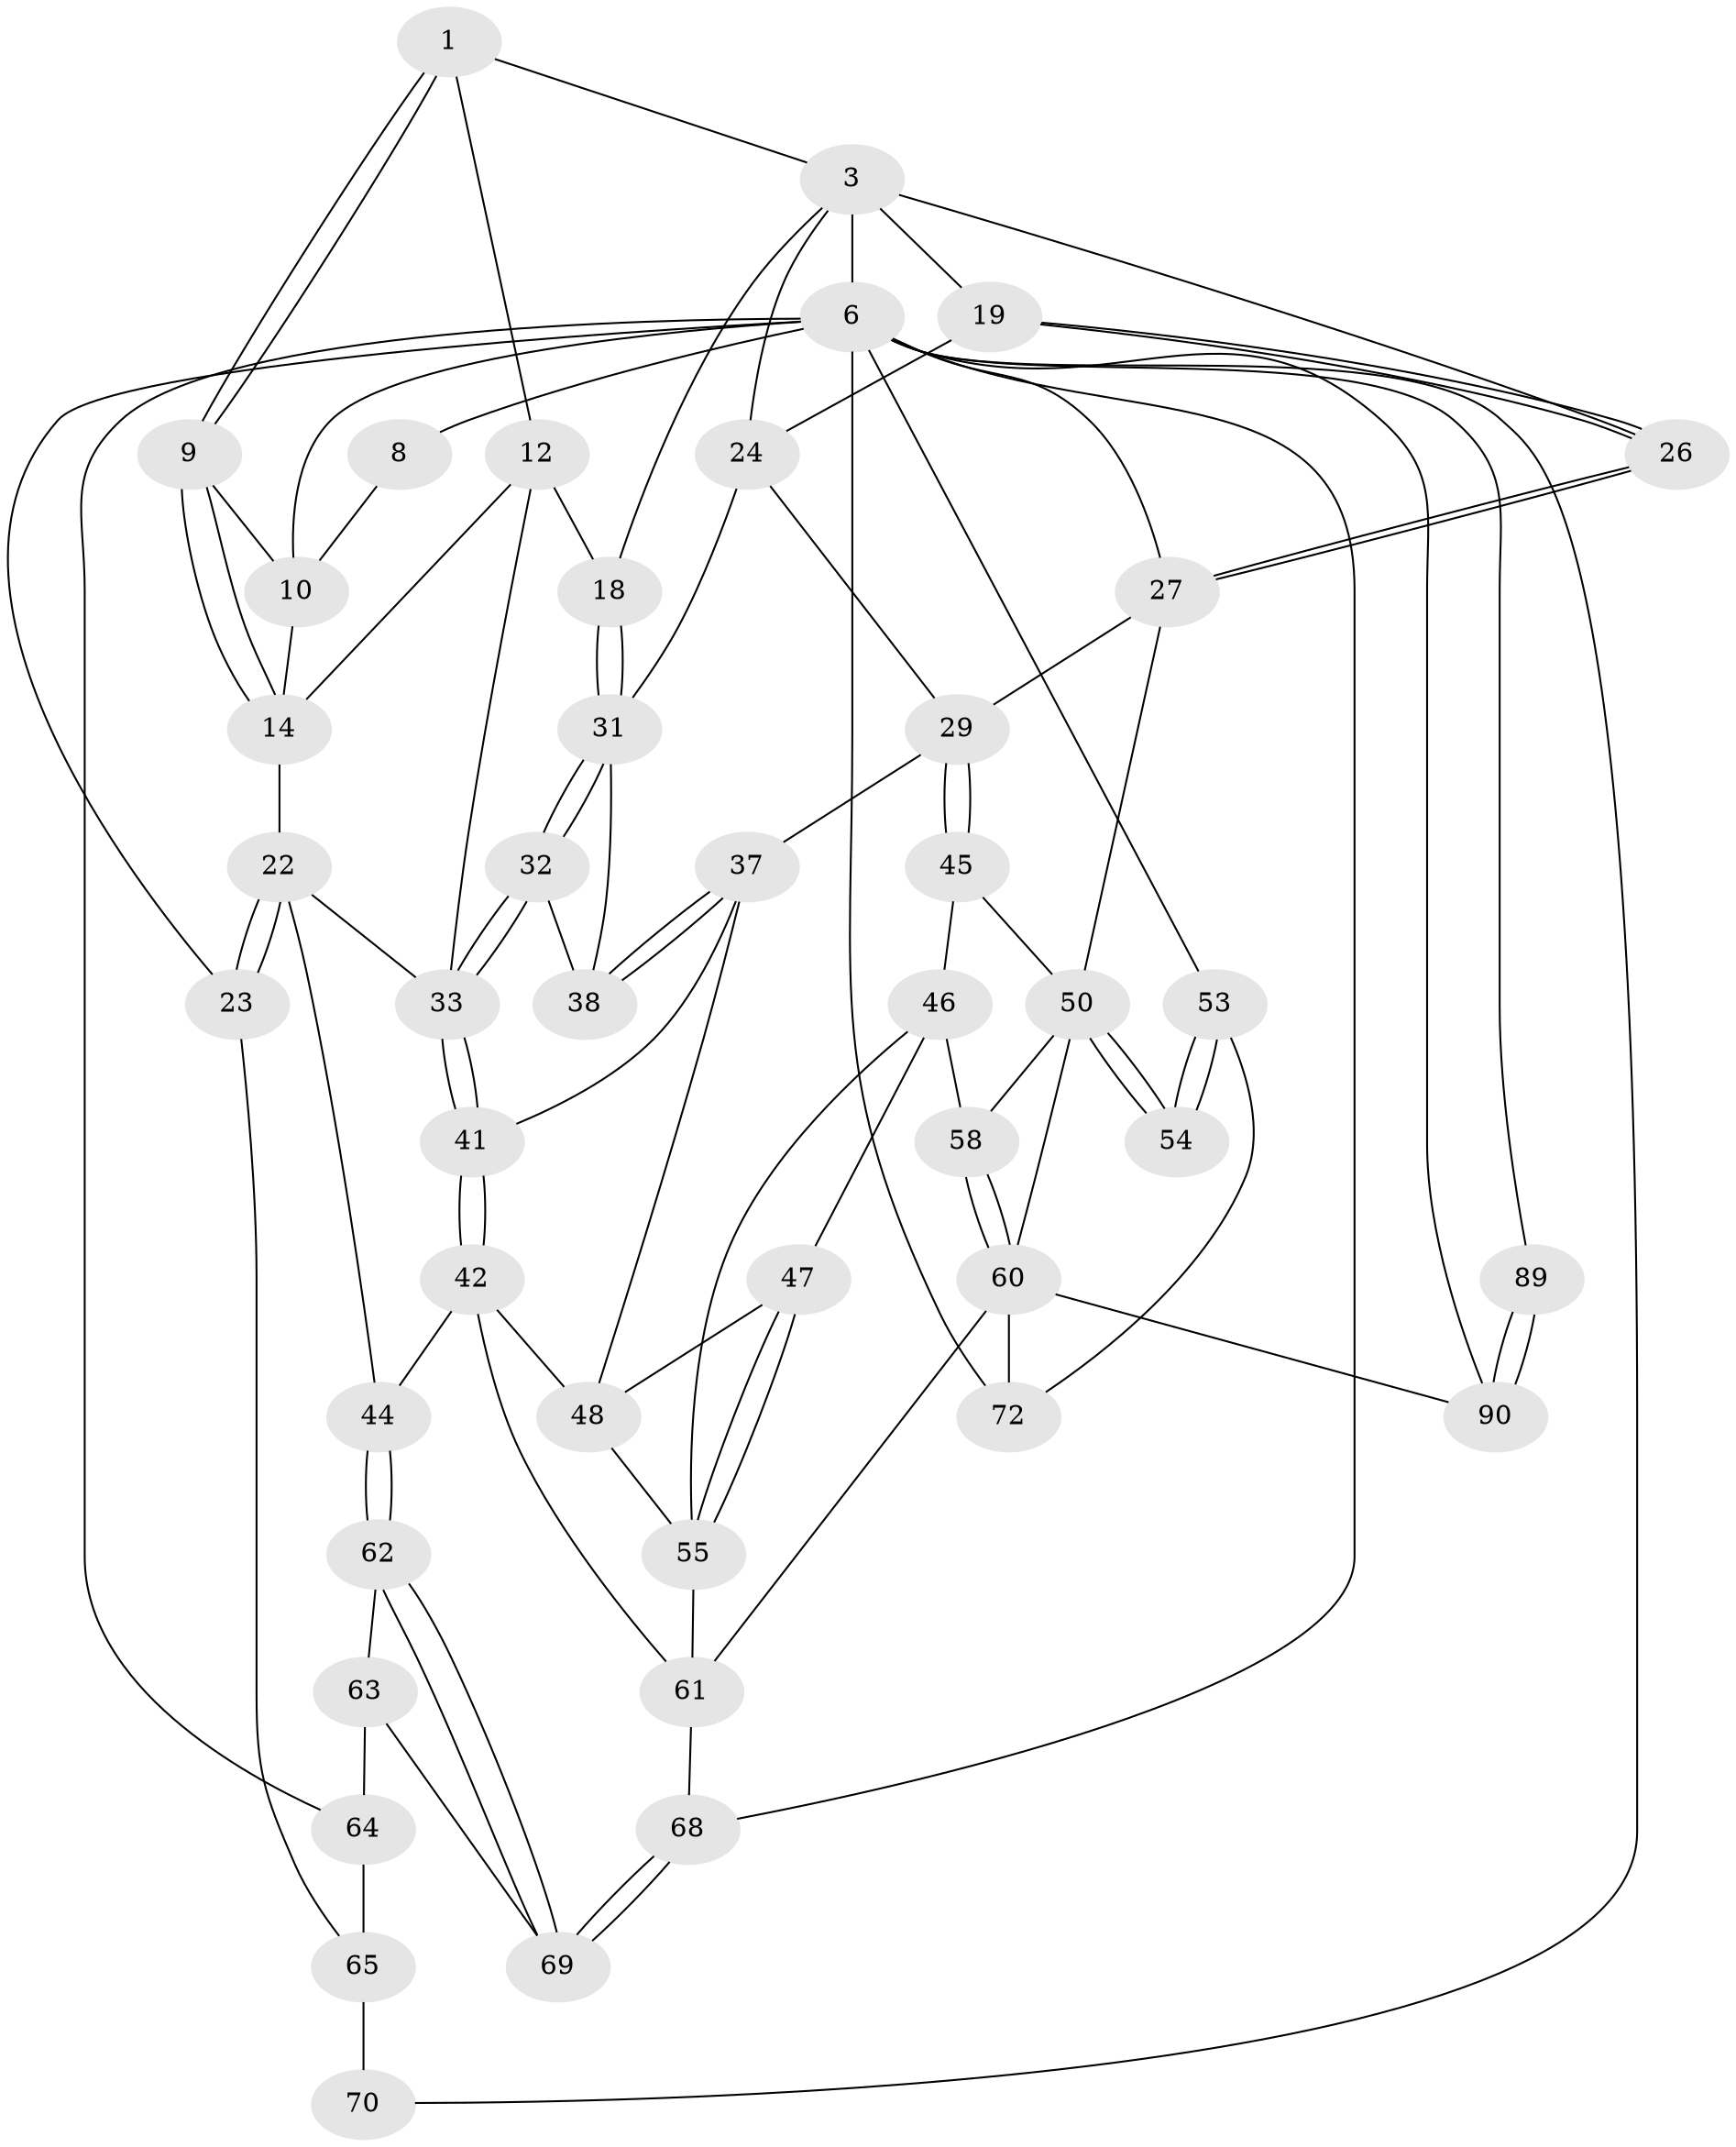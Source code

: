 // original degree distribution, {3: 0.03333333333333333, 4: 0.23333333333333334, 5: 0.5, 6: 0.23333333333333334}
// Generated by graph-tools (version 1.1) at 2025/16/03/09/25 04:16:52]
// undirected, 45 vertices, 101 edges
graph export_dot {
graph [start="1"]
  node [color=gray90,style=filled];
  1 [pos="+0.25448225777000005+0",super="+2"];
  3 [pos="+0.5597220625763013+0",super="+16+4"];
  6 [pos="+1+0",super="+39+7"];
  8 [pos="+0.24366137195828996+0"];
  9 [pos="+0.21121782670755332+0.06626225596926726"];
  10 [pos="+0.09469220889770574+0.08209628722285599",super="+11"];
  12 [pos="+0.34175498428324513+0.16202018639593818",super="+13"];
  14 [pos="+0.23700208296637662+0.1323093527443226",super="+21"];
  18 [pos="+0.3626697747466676+0.16989236168887023"];
  19 [pos="+0.7579496659053667+0.11992510772450447",super="+20"];
  22 [pos="+0+0.36053047701790064",super="+36"];
  23 [pos="+0+0.3624775761925887"];
  24 [pos="+0.6584406752562503+0.2102583999373893",super="+25"];
  26 [pos="+0.8704167073088402+0.13815689120175864"];
  27 [pos="+0.9213196956152412+0.3636315951899531",super="+28"];
  29 [pos="+0.7816072686565708+0.3696046819198674",super="+30"];
  31 [pos="+0.3749458983056623+0.18118011455919159",super="+35"];
  32 [pos="+0.39394272396892366+0.3326862823899576"];
  33 [pos="+0.36218466516006415+0.37792308084964826",super="+34"];
  37 [pos="+0.5563057548249727+0.40747882763021975",super="+40"];
  38 [pos="+0.5295160864351641+0.27254730270075683"];
  41 [pos="+0.40012423236763284+0.4503599545411852"];
  42 [pos="+0.3721231127212845+0.5470338957114856",super="+43"];
  44 [pos="+0.2832842165102717+0.5813442049403756"];
  45 [pos="+0.6724593623416294+0.5185113226484759"];
  46 [pos="+0.6670713148557595+0.5181497894824884",super="+56"];
  47 [pos="+0.6315548692701161+0.5081405377394268"];
  48 [pos="+0.5734011686869868+0.4587870467486095",super="+49"];
  50 [pos="+0.8270632261777204+0.5297844251096957",super="+51"];
  53 [pos="+1+0.6766909058736632"];
  54 [pos="+0.9728424426002593+0.6633158331987974"];
  55 [pos="+0.5616284178141313+0.6227558202682041",super="+57"];
  58 [pos="+0.6981786732666689+0.6896053344408696"];
  60 [pos="+0.770896168052027+0.7323454544246252",super="+79"];
  61 [pos="+0.474957946114+0.8075618414879436",super="+67"];
  62 [pos="+0.23237621271495448+0.6423993795483136"];
  63 [pos="+0.1508393190388604+0.670968598935379",super="+76"];
  64 [pos="+0.11782474788022732+0.6622874679409886",super="+74"];
  65 [pos="+0.06922266184471637+0.6274359160299421",super="+75+66"];
  68 [pos="+0.41476062626566823+0.8871597121269319"];
  69 [pos="+0.26657033704658245+0.7696347239725163"];
  70 [pos="+0+0.9915465050001854"];
  72 [pos="+1+1",super="+73+86"];
  89 [pos="+0.6360450465181887+0.9504450579334203"];
  90 [pos="+0.688187199858616+1"];
  1 -- 9;
  1 -- 9;
  1 -- 3;
  1 -- 12;
  3 -- 19 [weight=2];
  3 -- 18;
  3 -- 26;
  3 -- 6;
  3 -- 24;
  6 -- 72 [weight=2];
  6 -- 27;
  6 -- 53;
  6 -- 68;
  6 -- 70;
  6 -- 8;
  6 -- 10;
  6 -- 23;
  6 -- 89;
  6 -- 90;
  6 -- 64;
  8 -- 10;
  9 -- 10;
  9 -- 14;
  9 -- 14;
  10 -- 14;
  12 -- 18;
  12 -- 14;
  12 -- 33;
  14 -- 22;
  18 -- 31;
  18 -- 31;
  19 -- 26;
  19 -- 26;
  19 -- 24;
  22 -- 23;
  22 -- 23;
  22 -- 44;
  22 -- 33;
  23 -- 65;
  24 -- 29;
  24 -- 31;
  26 -- 27;
  26 -- 27;
  27 -- 50;
  27 -- 29;
  29 -- 45;
  29 -- 45;
  29 -- 37;
  31 -- 32;
  31 -- 32;
  31 -- 38;
  32 -- 33;
  32 -- 33;
  32 -- 38;
  33 -- 41;
  33 -- 41;
  37 -- 38;
  37 -- 38;
  37 -- 48;
  37 -- 41;
  41 -- 42;
  41 -- 42;
  42 -- 48;
  42 -- 44;
  42 -- 61;
  44 -- 62;
  44 -- 62;
  45 -- 46;
  45 -- 50;
  46 -- 47;
  46 -- 58;
  46 -- 55;
  47 -- 48;
  47 -- 55;
  47 -- 55;
  48 -- 55;
  50 -- 54 [weight=2];
  50 -- 54;
  50 -- 58;
  50 -- 60;
  53 -- 54;
  53 -- 54;
  53 -- 72;
  55 -- 61;
  58 -- 60;
  58 -- 60;
  60 -- 72 [weight=4];
  60 -- 90;
  60 -- 61;
  61 -- 68;
  62 -- 63;
  62 -- 69;
  62 -- 69;
  63 -- 64 [weight=2];
  63 -- 69;
  64 -- 65 [weight=2];
  65 -- 70 [weight=2];
  68 -- 69;
  68 -- 69;
  89 -- 90;
  89 -- 90;
}
